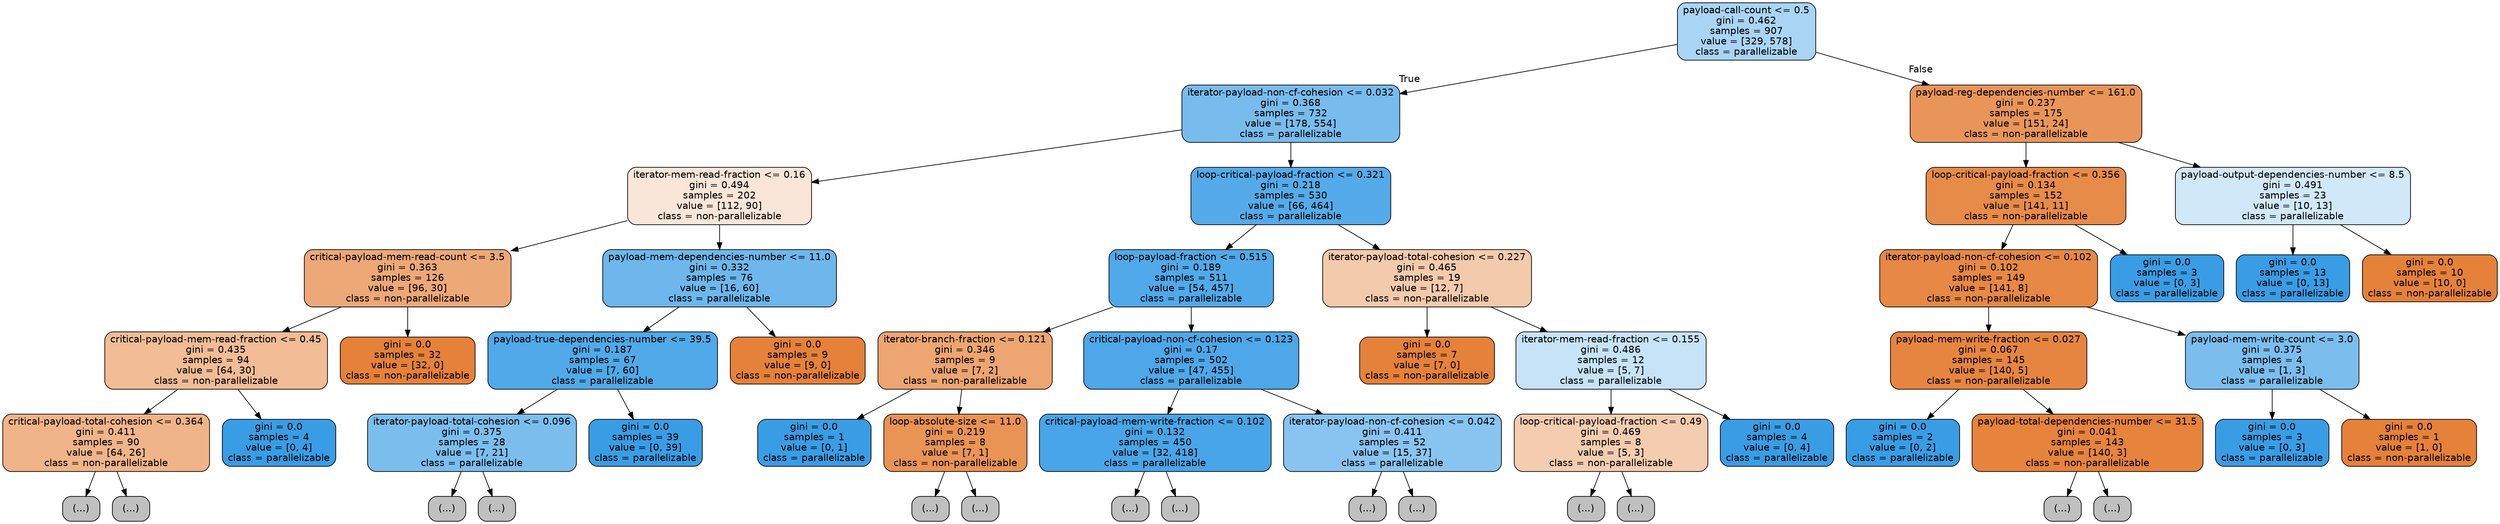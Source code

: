 digraph Tree {
node [shape=box, style="filled, rounded", color="black", fontname=helvetica] ;
edge [fontname=helvetica] ;
0 [label="payload-call-count <= 0.5\ngini = 0.462\nsamples = 907\nvalue = [329, 578]\nclass = parallelizable", fillcolor="#399de56e"] ;
1 [label="iterator-payload-non-cf-cohesion <= 0.032\ngini = 0.368\nsamples = 732\nvalue = [178, 554]\nclass = parallelizable", fillcolor="#399de5ad"] ;
0 -> 1 [labeldistance=2.5, labelangle=45, headlabel="True"] ;
2 [label="iterator-mem-read-fraction <= 0.16\ngini = 0.494\nsamples = 202\nvalue = [112, 90]\nclass = non-parallelizable", fillcolor="#e5813932"] ;
1 -> 2 ;
3 [label="critical-payload-mem-read-count <= 3.5\ngini = 0.363\nsamples = 126\nvalue = [96, 30]\nclass = non-parallelizable", fillcolor="#e58139af"] ;
2 -> 3 ;
4 [label="critical-payload-mem-read-fraction <= 0.45\ngini = 0.435\nsamples = 94\nvalue = [64, 30]\nclass = non-parallelizable", fillcolor="#e5813987"] ;
3 -> 4 ;
5 [label="critical-payload-total-cohesion <= 0.364\ngini = 0.411\nsamples = 90\nvalue = [64, 26]\nclass = non-parallelizable", fillcolor="#e5813997"] ;
4 -> 5 ;
6 [label="(...)", fillcolor="#C0C0C0"] ;
5 -> 6 ;
21 [label="(...)", fillcolor="#C0C0C0"] ;
5 -> 21 ;
40 [label="gini = 0.0\nsamples = 4\nvalue = [0, 4]\nclass = parallelizable", fillcolor="#399de5ff"] ;
4 -> 40 ;
41 [label="gini = 0.0\nsamples = 32\nvalue = [32, 0]\nclass = non-parallelizable", fillcolor="#e58139ff"] ;
3 -> 41 ;
42 [label="payload-mem-dependencies-number <= 11.0\ngini = 0.332\nsamples = 76\nvalue = [16, 60]\nclass = parallelizable", fillcolor="#399de5bb"] ;
2 -> 42 ;
43 [label="payload-true-dependencies-number <= 39.5\ngini = 0.187\nsamples = 67\nvalue = [7, 60]\nclass = parallelizable", fillcolor="#399de5e1"] ;
42 -> 43 ;
44 [label="iterator-payload-total-cohesion <= 0.096\ngini = 0.375\nsamples = 28\nvalue = [7, 21]\nclass = parallelizable", fillcolor="#399de5aa"] ;
43 -> 44 ;
45 [label="(...)", fillcolor="#C0C0C0"] ;
44 -> 45 ;
48 [label="(...)", fillcolor="#C0C0C0"] ;
44 -> 48 ;
59 [label="gini = 0.0\nsamples = 39\nvalue = [0, 39]\nclass = parallelizable", fillcolor="#399de5ff"] ;
43 -> 59 ;
60 [label="gini = 0.0\nsamples = 9\nvalue = [9, 0]\nclass = non-parallelizable", fillcolor="#e58139ff"] ;
42 -> 60 ;
61 [label="loop-critical-payload-fraction <= 0.321\ngini = 0.218\nsamples = 530\nvalue = [66, 464]\nclass = parallelizable", fillcolor="#399de5db"] ;
1 -> 61 ;
62 [label="loop-payload-fraction <= 0.515\ngini = 0.189\nsamples = 511\nvalue = [54, 457]\nclass = parallelizable", fillcolor="#399de5e1"] ;
61 -> 62 ;
63 [label="iterator-branch-fraction <= 0.121\ngini = 0.346\nsamples = 9\nvalue = [7, 2]\nclass = non-parallelizable", fillcolor="#e58139b6"] ;
62 -> 63 ;
64 [label="gini = 0.0\nsamples = 1\nvalue = [0, 1]\nclass = parallelizable", fillcolor="#399de5ff"] ;
63 -> 64 ;
65 [label="loop-absolute-size <= 11.0\ngini = 0.219\nsamples = 8\nvalue = [7, 1]\nclass = non-parallelizable", fillcolor="#e58139db"] ;
63 -> 65 ;
66 [label="(...)", fillcolor="#C0C0C0"] ;
65 -> 66 ;
67 [label="(...)", fillcolor="#C0C0C0"] ;
65 -> 67 ;
68 [label="critical-payload-non-cf-cohesion <= 0.123\ngini = 0.17\nsamples = 502\nvalue = [47, 455]\nclass = parallelizable", fillcolor="#399de5e5"] ;
62 -> 68 ;
69 [label="critical-payload-mem-write-fraction <= 0.102\ngini = 0.132\nsamples = 450\nvalue = [32, 418]\nclass = parallelizable", fillcolor="#399de5eb"] ;
68 -> 69 ;
70 [label="(...)", fillcolor="#C0C0C0"] ;
69 -> 70 ;
119 [label="(...)", fillcolor="#C0C0C0"] ;
69 -> 119 ;
122 [label="iterator-payload-non-cf-cohesion <= 0.042\ngini = 0.411\nsamples = 52\nvalue = [15, 37]\nclass = parallelizable", fillcolor="#399de598"] ;
68 -> 122 ;
123 [label="(...)", fillcolor="#C0C0C0"] ;
122 -> 123 ;
132 [label="(...)", fillcolor="#C0C0C0"] ;
122 -> 132 ;
141 [label="iterator-payload-total-cohesion <= 0.227\ngini = 0.465\nsamples = 19\nvalue = [12, 7]\nclass = non-parallelizable", fillcolor="#e581396a"] ;
61 -> 141 ;
142 [label="gini = 0.0\nsamples = 7\nvalue = [7, 0]\nclass = non-parallelizable", fillcolor="#e58139ff"] ;
141 -> 142 ;
143 [label="iterator-mem-read-fraction <= 0.155\ngini = 0.486\nsamples = 12\nvalue = [5, 7]\nclass = parallelizable", fillcolor="#399de549"] ;
141 -> 143 ;
144 [label="loop-critical-payload-fraction <= 0.49\ngini = 0.469\nsamples = 8\nvalue = [5, 3]\nclass = non-parallelizable", fillcolor="#e5813966"] ;
143 -> 144 ;
145 [label="(...)", fillcolor="#C0C0C0"] ;
144 -> 145 ;
148 [label="(...)", fillcolor="#C0C0C0"] ;
144 -> 148 ;
149 [label="gini = 0.0\nsamples = 4\nvalue = [0, 4]\nclass = parallelizable", fillcolor="#399de5ff"] ;
143 -> 149 ;
150 [label="payload-reg-dependencies-number <= 161.0\ngini = 0.237\nsamples = 175\nvalue = [151, 24]\nclass = non-parallelizable", fillcolor="#e58139d6"] ;
0 -> 150 [labeldistance=2.5, labelangle=-45, headlabel="False"] ;
151 [label="loop-critical-payload-fraction <= 0.356\ngini = 0.134\nsamples = 152\nvalue = [141, 11]\nclass = non-parallelizable", fillcolor="#e58139eb"] ;
150 -> 151 ;
152 [label="iterator-payload-non-cf-cohesion <= 0.102\ngini = 0.102\nsamples = 149\nvalue = [141, 8]\nclass = non-parallelizable", fillcolor="#e58139f1"] ;
151 -> 152 ;
153 [label="payload-mem-write-fraction <= 0.027\ngini = 0.067\nsamples = 145\nvalue = [140, 5]\nclass = non-parallelizable", fillcolor="#e58139f6"] ;
152 -> 153 ;
154 [label="gini = 0.0\nsamples = 2\nvalue = [0, 2]\nclass = parallelizable", fillcolor="#399de5ff"] ;
153 -> 154 ;
155 [label="payload-total-dependencies-number <= 31.5\ngini = 0.041\nsamples = 143\nvalue = [140, 3]\nclass = non-parallelizable", fillcolor="#e58139fa"] ;
153 -> 155 ;
156 [label="(...)", fillcolor="#C0C0C0"] ;
155 -> 156 ;
161 [label="(...)", fillcolor="#C0C0C0"] ;
155 -> 161 ;
162 [label="payload-mem-write-count <= 3.0\ngini = 0.375\nsamples = 4\nvalue = [1, 3]\nclass = parallelizable", fillcolor="#399de5aa"] ;
152 -> 162 ;
163 [label="gini = 0.0\nsamples = 3\nvalue = [0, 3]\nclass = parallelizable", fillcolor="#399de5ff"] ;
162 -> 163 ;
164 [label="gini = 0.0\nsamples = 1\nvalue = [1, 0]\nclass = non-parallelizable", fillcolor="#e58139ff"] ;
162 -> 164 ;
165 [label="gini = 0.0\nsamples = 3\nvalue = [0, 3]\nclass = parallelizable", fillcolor="#399de5ff"] ;
151 -> 165 ;
166 [label="payload-output-dependencies-number <= 8.5\ngini = 0.491\nsamples = 23\nvalue = [10, 13]\nclass = parallelizable", fillcolor="#399de53b"] ;
150 -> 166 ;
167 [label="gini = 0.0\nsamples = 13\nvalue = [0, 13]\nclass = parallelizable", fillcolor="#399de5ff"] ;
166 -> 167 ;
168 [label="gini = 0.0\nsamples = 10\nvalue = [10, 0]\nclass = non-parallelizable", fillcolor="#e58139ff"] ;
166 -> 168 ;
}